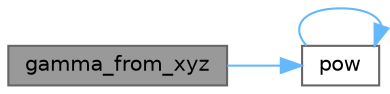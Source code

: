 digraph "gamma_from_xyz"
{
 // LATEX_PDF_SIZE
  bgcolor="transparent";
  edge [fontname=Helvetica,fontsize=10,labelfontname=Helvetica,labelfontsize=10];
  node [fontname=Helvetica,fontsize=10,shape=box,height=0.2,width=0.4];
  rankdir="LR";
  Node1 [id="Node000001",label="gamma_from_xyz",height=0.2,width=0.4,color="gray40", fillcolor="grey60", style="filled", fontcolor="black",tooltip=" "];
  Node1 -> Node2 [id="edge1_Node000001_Node000002",color="steelblue1",style="solid",tooltip=" "];
  Node2 [id="Node000002",label="pow",height=0.2,width=0.4,color="grey40", fillcolor="white", style="filled",URL="$namespaceFoam.html#a7500c8e9d27a442adc75e287de074c7c",tooltip=" "];
  Node2 -> Node2 [id="edge2_Node000002_Node000002",color="steelblue1",style="solid",tooltip=" "];
}
